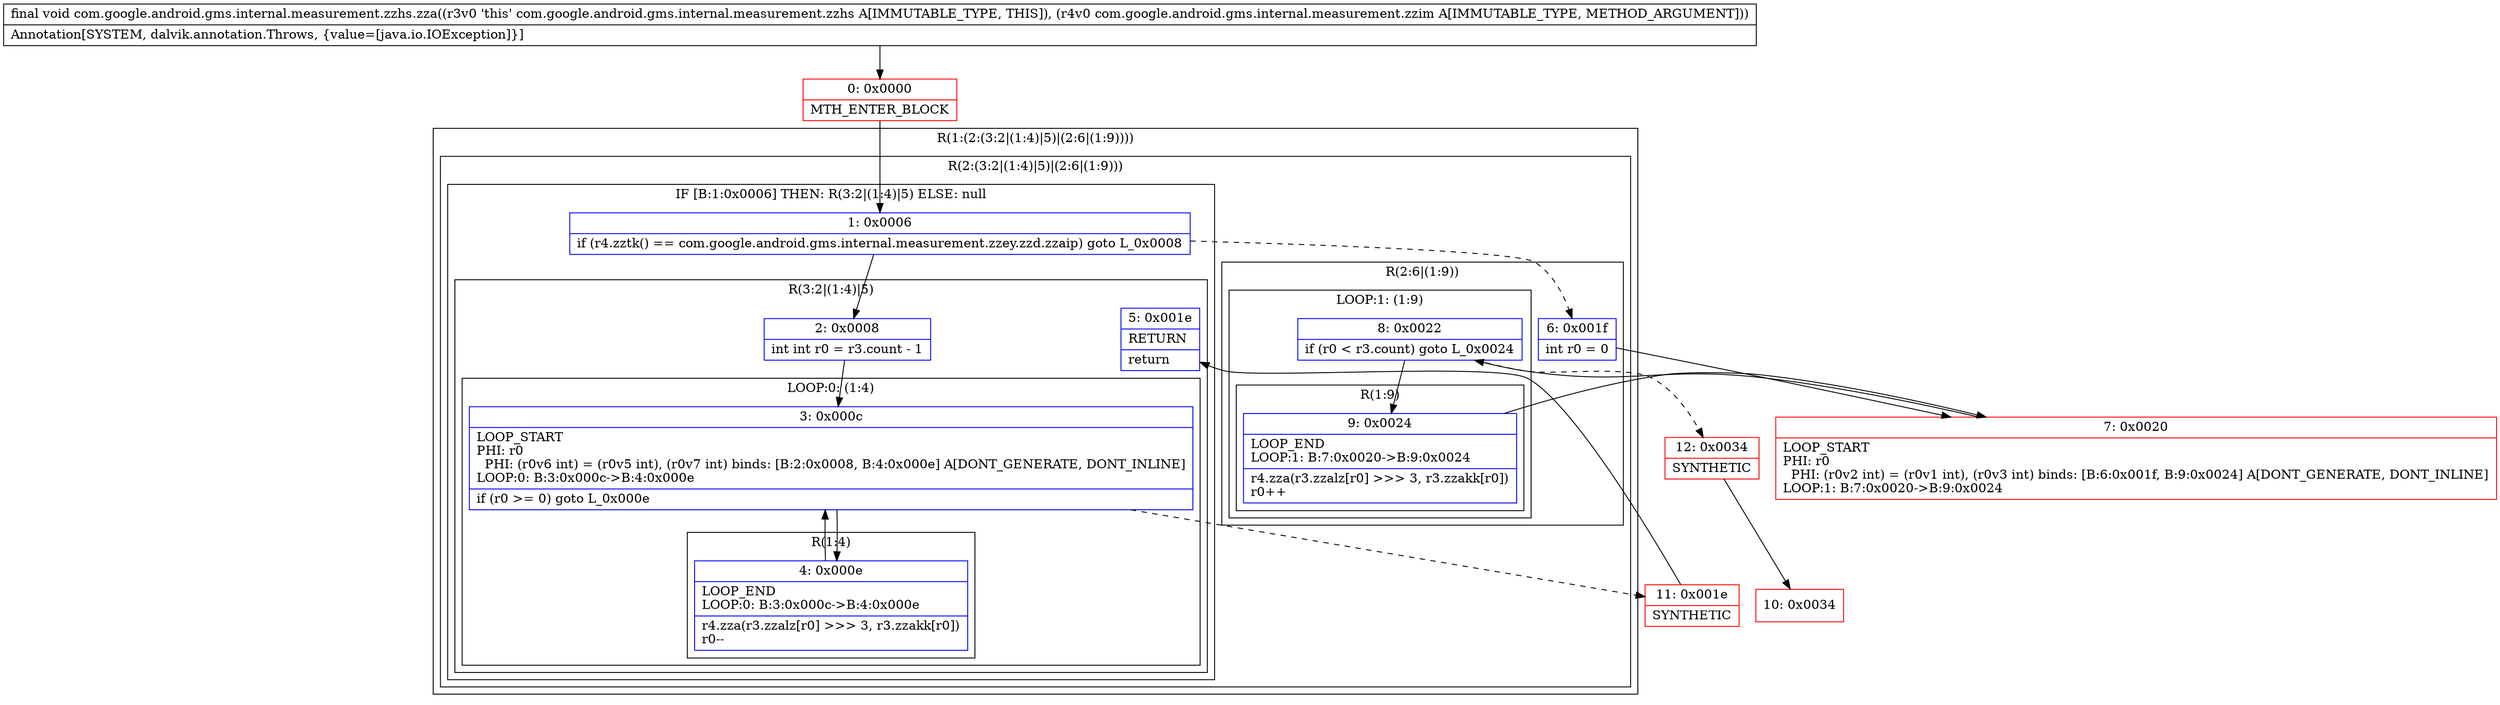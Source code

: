 digraph "CFG forcom.google.android.gms.internal.measurement.zzhs.zza(Lcom\/google\/android\/gms\/internal\/measurement\/zzim;)V" {
subgraph cluster_Region_1016567109 {
label = "R(1:(2:(3:2|(1:4)|5)|(2:6|(1:9))))";
node [shape=record,color=blue];
subgraph cluster_Region_600933805 {
label = "R(2:(3:2|(1:4)|5)|(2:6|(1:9)))";
node [shape=record,color=blue];
subgraph cluster_IfRegion_297793509 {
label = "IF [B:1:0x0006] THEN: R(3:2|(1:4)|5) ELSE: null";
node [shape=record,color=blue];
Node_1 [shape=record,label="{1\:\ 0x0006|if (r4.zztk() == com.google.android.gms.internal.measurement.zzey.zzd.zzaip) goto L_0x0008\l}"];
subgraph cluster_Region_137299937 {
label = "R(3:2|(1:4)|5)";
node [shape=record,color=blue];
Node_2 [shape=record,label="{2\:\ 0x0008|int int r0 = r3.count \- 1\l}"];
subgraph cluster_LoopRegion_415696814 {
label = "LOOP:0: (1:4)";
node [shape=record,color=blue];
Node_3 [shape=record,label="{3\:\ 0x000c|LOOP_START\lPHI: r0 \l  PHI: (r0v6 int) = (r0v5 int), (r0v7 int) binds: [B:2:0x0008, B:4:0x000e] A[DONT_GENERATE, DONT_INLINE]\lLOOP:0: B:3:0x000c\-\>B:4:0x000e\l|if (r0 \>= 0) goto L_0x000e\l}"];
subgraph cluster_Region_950755684 {
label = "R(1:4)";
node [shape=record,color=blue];
Node_4 [shape=record,label="{4\:\ 0x000e|LOOP_END\lLOOP:0: B:3:0x000c\-\>B:4:0x000e\l|r4.zza(r3.zzalz[r0] \>\>\> 3, r3.zzakk[r0])\lr0\-\-\l}"];
}
}
Node_5 [shape=record,label="{5\:\ 0x001e|RETURN\l|return\l}"];
}
}
subgraph cluster_Region_1005937075 {
label = "R(2:6|(1:9))";
node [shape=record,color=blue];
Node_6 [shape=record,label="{6\:\ 0x001f|int r0 = 0\l}"];
subgraph cluster_LoopRegion_457666939 {
label = "LOOP:1: (1:9)";
node [shape=record,color=blue];
Node_8 [shape=record,label="{8\:\ 0x0022|if (r0 \< r3.count) goto L_0x0024\l}"];
subgraph cluster_Region_734192686 {
label = "R(1:9)";
node [shape=record,color=blue];
Node_9 [shape=record,label="{9\:\ 0x0024|LOOP_END\lLOOP:1: B:7:0x0020\-\>B:9:0x0024\l|r4.zza(r3.zzalz[r0] \>\>\> 3, r3.zzakk[r0])\lr0++\l}"];
}
}
}
}
}
Node_0 [shape=record,color=red,label="{0\:\ 0x0000|MTH_ENTER_BLOCK\l}"];
Node_7 [shape=record,color=red,label="{7\:\ 0x0020|LOOP_START\lPHI: r0 \l  PHI: (r0v2 int) = (r0v1 int), (r0v3 int) binds: [B:6:0x001f, B:9:0x0024] A[DONT_GENERATE, DONT_INLINE]\lLOOP:1: B:7:0x0020\-\>B:9:0x0024\l}"];
Node_10 [shape=record,color=red,label="{10\:\ 0x0034}"];
Node_11 [shape=record,color=red,label="{11\:\ 0x001e|SYNTHETIC\l}"];
Node_12 [shape=record,color=red,label="{12\:\ 0x0034|SYNTHETIC\l}"];
MethodNode[shape=record,label="{final void com.google.android.gms.internal.measurement.zzhs.zza((r3v0 'this' com.google.android.gms.internal.measurement.zzhs A[IMMUTABLE_TYPE, THIS]), (r4v0 com.google.android.gms.internal.measurement.zzim A[IMMUTABLE_TYPE, METHOD_ARGUMENT]))  | Annotation[SYSTEM, dalvik.annotation.Throws, \{value=[java.io.IOException]\}]\l}"];
MethodNode -> Node_0;
Node_1 -> Node_2;
Node_1 -> Node_6[style=dashed];
Node_2 -> Node_3;
Node_3 -> Node_4;
Node_3 -> Node_11[style=dashed];
Node_4 -> Node_3;
Node_6 -> Node_7;
Node_8 -> Node_9;
Node_8 -> Node_12[style=dashed];
Node_9 -> Node_7;
Node_0 -> Node_1;
Node_7 -> Node_8;
Node_11 -> Node_5;
Node_12 -> Node_10;
}

